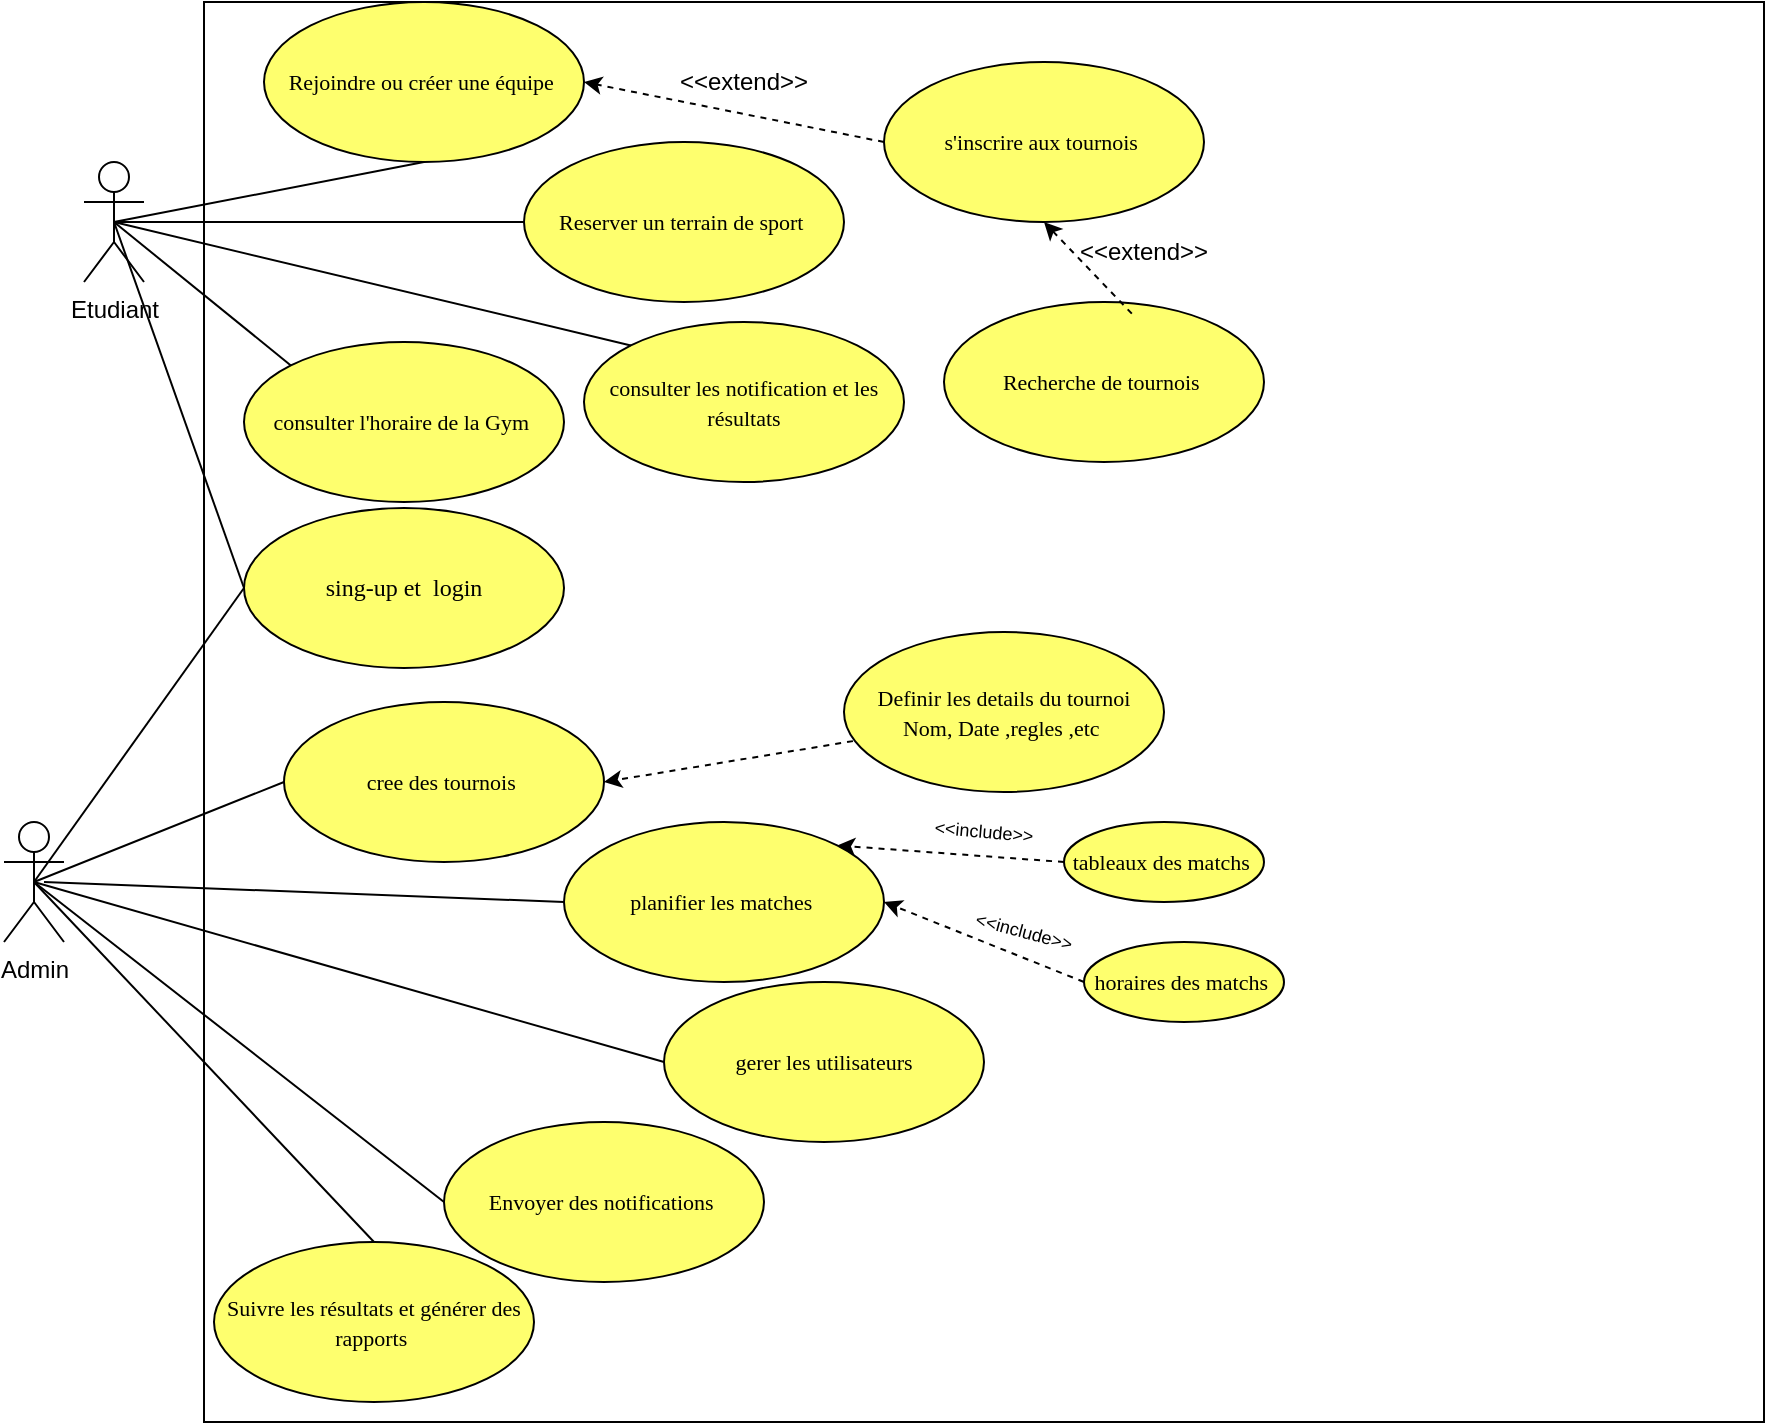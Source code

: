 <mxfile version="26.2.8">
  <diagram name="Page-1" id="tiOms8ojayN8P2vqhsEq">
    <mxGraphModel dx="620" dy="1020" grid="1" gridSize="10" guides="1" tooltips="1" connect="1" arrows="1" fold="1" page="1" pageScale="1" pageWidth="850" pageHeight="1100" math="0" shadow="0">
      <root>
        <mxCell id="0" />
        <mxCell id="1" parent="0" />
        <mxCell id="LGXMGJKiU1Zz_yJa5Haz-1" value="Etudiant" style="shape=umlActor;verticalLabelPosition=bottom;verticalAlign=top;html=1;outlineConnect=0;" vertex="1" parent="1">
          <mxGeometry x="200" y="180" width="30" height="60" as="geometry" />
        </mxCell>
        <mxCell id="LGXMGJKiU1Zz_yJa5Haz-3" value="Admin" style="shape=umlActor;verticalLabelPosition=bottom;verticalAlign=top;html=1;outlineConnect=0;" vertex="1" parent="1">
          <mxGeometry x="160" y="510" width="30" height="60" as="geometry" />
        </mxCell>
        <mxCell id="LGXMGJKiU1Zz_yJa5Haz-6" value="" style="rounded=0;whiteSpace=wrap;html=1;fillColor=none;" vertex="1" parent="1">
          <mxGeometry x="260" y="100" width="780" height="710" as="geometry" />
        </mxCell>
        <mxCell id="LGXMGJKiU1Zz_yJa5Haz-7" value="&lt;font style=&quot;font-size: 11px;&quot; face=&quot;Georgia&quot;&gt;s&#39;inscrire aux tournois&amp;nbsp;&lt;/font&gt;" style="ellipse;whiteSpace=wrap;html=1;fillColor=#FEFF6E;" vertex="1" parent="1">
          <mxGeometry x="600" y="130" width="160" height="80" as="geometry" />
        </mxCell>
        <mxCell id="LGXMGJKiU1Zz_yJa5Haz-9" value="&lt;font style=&quot;font-size: 11px;&quot; face=&quot;Georgia&quot;&gt;Rejoindre ou créer une équipe&amp;nbsp;&lt;/font&gt;" style="ellipse;whiteSpace=wrap;html=1;fillColor=#FEFF6E;" vertex="1" parent="1">
          <mxGeometry x="290" y="100" width="160" height="80" as="geometry" />
        </mxCell>
        <mxCell id="LGXMGJKiU1Zz_yJa5Haz-10" value="&lt;font face=&quot;Georgia&quot;&gt;&lt;span style=&quot;font-size: 11px;&quot;&gt;Reserver un terrain de sport&amp;nbsp;&lt;/span&gt;&lt;/font&gt;" style="ellipse;whiteSpace=wrap;html=1;fillColor=#FEFF6E;" vertex="1" parent="1">
          <mxGeometry x="420" y="170" width="160" height="80" as="geometry" />
        </mxCell>
        <mxCell id="LGXMGJKiU1Zz_yJa5Haz-11" value="&lt;font face=&quot;Georgia&quot;&gt;sing-up et&amp;nbsp; login&lt;/font&gt;" style="ellipse;whiteSpace=wrap;html=1;fillColor=#FEFF6E;" vertex="1" parent="1">
          <mxGeometry x="280" y="353" width="160" height="80" as="geometry" />
        </mxCell>
        <mxCell id="LGXMGJKiU1Zz_yJa5Haz-12" value="&lt;font face=&quot;Georgia&quot;&gt;&lt;span style=&quot;font-size: 11px;&quot;&gt;consulter les notification et les résultats&lt;/span&gt;&lt;/font&gt;" style="ellipse;whiteSpace=wrap;html=1;fillColor=#FEFF6E;" vertex="1" parent="1">
          <mxGeometry x="450" y="260" width="160" height="80" as="geometry" />
        </mxCell>
        <mxCell id="LGXMGJKiU1Zz_yJa5Haz-14" value="&lt;font face=&quot;Georgia&quot;&gt;&lt;span style=&quot;font-size: 11px;&quot;&gt;consulter l&#39;horaire de la Gym&amp;nbsp;&lt;/span&gt;&lt;/font&gt;" style="ellipse;whiteSpace=wrap;html=1;fillColor=#FEFF6E;" vertex="1" parent="1">
          <mxGeometry x="280" y="270" width="160" height="80" as="geometry" />
        </mxCell>
        <mxCell id="LGXMGJKiU1Zz_yJa5Haz-16" value="&lt;font face=&quot;Georgia&quot;&gt;&lt;span style=&quot;font-size: 11px;&quot;&gt;cree des tournois&amp;nbsp;&lt;/span&gt;&lt;/font&gt;" style="ellipse;whiteSpace=wrap;html=1;fillColor=#FEFF6E;" vertex="1" parent="1">
          <mxGeometry x="300" y="450" width="160" height="80" as="geometry" />
        </mxCell>
        <mxCell id="LGXMGJKiU1Zz_yJa5Haz-17" value="&lt;font face=&quot;Georgia&quot;&gt;&lt;span style=&quot;font-size: 11px;&quot;&gt;planifier les matches&amp;nbsp;&lt;/span&gt;&lt;/font&gt;" style="ellipse;whiteSpace=wrap;html=1;fillColor=#FEFF6E;" vertex="1" parent="1">
          <mxGeometry x="440" y="510" width="160" height="80" as="geometry" />
        </mxCell>
        <mxCell id="LGXMGJKiU1Zz_yJa5Haz-18" value="&lt;font face=&quot;Georgia&quot;&gt;&lt;span style=&quot;font-size: 11px;&quot;&gt;gerer les utilisateurs&lt;/span&gt;&lt;/font&gt;" style="ellipse;whiteSpace=wrap;html=1;fillColor=#FEFF6E;" vertex="1" parent="1">
          <mxGeometry x="490" y="590" width="160" height="80" as="geometry" />
        </mxCell>
        <mxCell id="LGXMGJKiU1Zz_yJa5Haz-19" value="&lt;font face=&quot;Georgia&quot;&gt;&lt;span style=&quot;font-size: 11px;&quot;&gt;Envoyer des notifications&amp;nbsp;&lt;/span&gt;&lt;/font&gt;" style="ellipse;whiteSpace=wrap;html=1;fillColor=#FEFF6E;" vertex="1" parent="1">
          <mxGeometry x="380" y="660" width="160" height="80" as="geometry" />
        </mxCell>
        <mxCell id="LGXMGJKiU1Zz_yJa5Haz-20" value="&lt;font face=&quot;Georgia&quot;&gt;&lt;span style=&quot;font-size: 11px;&quot;&gt;Suivre les résultats et générer des rapports&amp;nbsp;&lt;/span&gt;&lt;/font&gt;" style="ellipse;whiteSpace=wrap;html=1;fillColor=#FEFF6E;" vertex="1" parent="1">
          <mxGeometry x="265" y="720" width="160" height="80" as="geometry" />
        </mxCell>
        <mxCell id="LGXMGJKiU1Zz_yJa5Haz-22" value="" style="endArrow=none;html=1;rounded=0;entryX=0.5;entryY=1;entryDx=0;entryDy=0;exitX=0.5;exitY=0.5;exitDx=0;exitDy=0;exitPerimeter=0;" edge="1" parent="1" source="LGXMGJKiU1Zz_yJa5Haz-1" target="LGXMGJKiU1Zz_yJa5Haz-9">
          <mxGeometry width="50" height="50" relative="1" as="geometry">
            <mxPoint x="200" y="320" as="sourcePoint" />
            <mxPoint x="250" y="270" as="targetPoint" />
          </mxGeometry>
        </mxCell>
        <mxCell id="LGXMGJKiU1Zz_yJa5Haz-23" value="" style="endArrow=none;html=1;rounded=0;entryX=0;entryY=0.5;entryDx=0;entryDy=0;exitX=0.5;exitY=0.5;exitDx=0;exitDy=0;exitPerimeter=0;" edge="1" parent="1" source="LGXMGJKiU1Zz_yJa5Haz-1" target="LGXMGJKiU1Zz_yJa5Haz-10">
          <mxGeometry width="50" height="50" relative="1" as="geometry">
            <mxPoint x="225" y="220" as="sourcePoint" />
            <mxPoint x="380" y="190" as="targetPoint" />
          </mxGeometry>
        </mxCell>
        <mxCell id="LGXMGJKiU1Zz_yJa5Haz-24" value="" style="endArrow=none;html=1;rounded=0;entryX=0;entryY=0;entryDx=0;entryDy=0;exitX=0.5;exitY=0.5;exitDx=0;exitDy=0;exitPerimeter=0;" edge="1" parent="1" source="LGXMGJKiU1Zz_yJa5Haz-1" target="LGXMGJKiU1Zz_yJa5Haz-12">
          <mxGeometry width="50" height="50" relative="1" as="geometry">
            <mxPoint x="225" y="220" as="sourcePoint" />
            <mxPoint x="430" y="220" as="targetPoint" />
          </mxGeometry>
        </mxCell>
        <mxCell id="LGXMGJKiU1Zz_yJa5Haz-25" value="" style="endArrow=none;html=1;rounded=0;entryX=0;entryY=0;entryDx=0;entryDy=0;exitX=0.5;exitY=0.5;exitDx=0;exitDy=0;exitPerimeter=0;" edge="1" parent="1" source="LGXMGJKiU1Zz_yJa5Haz-1" target="LGXMGJKiU1Zz_yJa5Haz-14">
          <mxGeometry width="50" height="50" relative="1" as="geometry">
            <mxPoint x="225" y="220" as="sourcePoint" />
            <mxPoint x="483" y="282" as="targetPoint" />
          </mxGeometry>
        </mxCell>
        <mxCell id="LGXMGJKiU1Zz_yJa5Haz-26" value="" style="endArrow=none;html=1;rounded=0;entryX=0;entryY=0.5;entryDx=0;entryDy=0;exitX=0.5;exitY=0.5;exitDx=0;exitDy=0;exitPerimeter=0;" edge="1" parent="1" source="LGXMGJKiU1Zz_yJa5Haz-1" target="LGXMGJKiU1Zz_yJa5Haz-11">
          <mxGeometry width="50" height="50" relative="1" as="geometry">
            <mxPoint x="225" y="220" as="sourcePoint" />
            <mxPoint x="313" y="292" as="targetPoint" />
          </mxGeometry>
        </mxCell>
        <mxCell id="LGXMGJKiU1Zz_yJa5Haz-28" value="" style="endArrow=none;html=1;rounded=0;exitX=0.5;exitY=0.5;exitDx=0;exitDy=0;exitPerimeter=0;entryX=0;entryY=0.5;entryDx=0;entryDy=0;" edge="1" parent="1" source="LGXMGJKiU1Zz_yJa5Haz-3" target="LGXMGJKiU1Zz_yJa5Haz-11">
          <mxGeometry width="50" height="50" relative="1" as="geometry">
            <mxPoint x="192" y="514" as="sourcePoint" />
            <mxPoint x="280" y="586" as="targetPoint" />
          </mxGeometry>
        </mxCell>
        <mxCell id="LGXMGJKiU1Zz_yJa5Haz-29" value="" style="endArrow=none;html=1;rounded=0;exitX=0.5;exitY=0.5;exitDx=0;exitDy=0;exitPerimeter=0;entryX=0;entryY=0.5;entryDx=0;entryDy=0;" edge="1" parent="1" source="LGXMGJKiU1Zz_yJa5Haz-3" target="LGXMGJKiU1Zz_yJa5Haz-16">
          <mxGeometry width="50" height="50" relative="1" as="geometry">
            <mxPoint x="185" y="550" as="sourcePoint" />
            <mxPoint x="290" y="403" as="targetPoint" />
          </mxGeometry>
        </mxCell>
        <mxCell id="LGXMGJKiU1Zz_yJa5Haz-30" value="" style="endArrow=none;html=1;rounded=0;entryX=0;entryY=0.5;entryDx=0;entryDy=0;" edge="1" parent="1" target="LGXMGJKiU1Zz_yJa5Haz-17">
          <mxGeometry width="50" height="50" relative="1" as="geometry">
            <mxPoint x="180" y="540" as="sourcePoint" />
            <mxPoint x="310" y="500" as="targetPoint" />
          </mxGeometry>
        </mxCell>
        <mxCell id="LGXMGJKiU1Zz_yJa5Haz-31" value="" style="endArrow=none;html=1;rounded=0;entryX=0;entryY=0.5;entryDx=0;entryDy=0;exitX=0.5;exitY=0.5;exitDx=0;exitDy=0;exitPerimeter=0;" edge="1" parent="1" source="LGXMGJKiU1Zz_yJa5Haz-3" target="LGXMGJKiU1Zz_yJa5Haz-18">
          <mxGeometry width="50" height="50" relative="1" as="geometry">
            <mxPoint x="190" y="550" as="sourcePoint" />
            <mxPoint x="450" y="560" as="targetPoint" />
          </mxGeometry>
        </mxCell>
        <mxCell id="LGXMGJKiU1Zz_yJa5Haz-32" value="" style="endArrow=none;html=1;rounded=0;entryX=0;entryY=0.5;entryDx=0;entryDy=0;exitX=0.5;exitY=0.5;exitDx=0;exitDy=0;exitPerimeter=0;" edge="1" parent="1" source="LGXMGJKiU1Zz_yJa5Haz-3" target="LGXMGJKiU1Zz_yJa5Haz-19">
          <mxGeometry width="50" height="50" relative="1" as="geometry">
            <mxPoint x="185" y="550" as="sourcePoint" />
            <mxPoint x="500" y="640" as="targetPoint" />
          </mxGeometry>
        </mxCell>
        <mxCell id="LGXMGJKiU1Zz_yJa5Haz-33" value="" style="endArrow=none;html=1;rounded=0;entryX=0.5;entryY=0;entryDx=0;entryDy=0;exitX=0.5;exitY=0.5;exitDx=0;exitDy=0;exitPerimeter=0;" edge="1" parent="1" source="LGXMGJKiU1Zz_yJa5Haz-3" target="LGXMGJKiU1Zz_yJa5Haz-20">
          <mxGeometry width="50" height="50" relative="1" as="geometry">
            <mxPoint x="185" y="550" as="sourcePoint" />
            <mxPoint x="390" y="710" as="targetPoint" />
          </mxGeometry>
        </mxCell>
        <mxCell id="LGXMGJKiU1Zz_yJa5Haz-34" value="" style="endArrow=classic;html=1;rounded=0;entryX=1;entryY=0.5;entryDx=0;entryDy=0;exitX=0;exitY=0.5;exitDx=0;exitDy=0;dashed=1;" edge="1" parent="1" source="LGXMGJKiU1Zz_yJa5Haz-7" target="LGXMGJKiU1Zz_yJa5Haz-9">
          <mxGeometry width="50" height="50" relative="1" as="geometry">
            <mxPoint x="530" y="400" as="sourcePoint" />
            <mxPoint x="580" y="350" as="targetPoint" />
          </mxGeometry>
        </mxCell>
        <mxCell id="LGXMGJKiU1Zz_yJa5Haz-35" value="&amp;lt;&amp;lt;extend&amp;gt;&amp;gt;" style="text;html=1;align=center;verticalAlign=middle;whiteSpace=wrap;rounded=0;" vertex="1" parent="1">
          <mxGeometry x="700" y="210" width="60" height="30" as="geometry" />
        </mxCell>
        <mxCell id="LGXMGJKiU1Zz_yJa5Haz-36" value="&lt;font style=&quot;font-size: 11px;&quot; face=&quot;Georgia&quot;&gt;Definir les details du tournoi&lt;/font&gt;&lt;div&gt;&lt;font style=&quot;font-size: 11px;&quot; face=&quot;Georgia&quot;&gt;Nom, Date ,regles ,etc&amp;nbsp;&lt;/font&gt;&lt;/div&gt;" style="ellipse;whiteSpace=wrap;html=1;fillColor=#FEFF6E;" vertex="1" parent="1">
          <mxGeometry x="580" y="415" width="160" height="80" as="geometry" />
        </mxCell>
        <mxCell id="LGXMGJKiU1Zz_yJa5Haz-37" value="&amp;lt;&amp;lt;include&amp;gt;&amp;gt;" style="text;html=1;align=center;verticalAlign=middle;whiteSpace=wrap;rounded=0;rotation=15;fontSize=9;" vertex="1" parent="1">
          <mxGeometry x="650" y="550" width="40" height="30" as="geometry" />
        </mxCell>
        <mxCell id="LGXMGJKiU1Zz_yJa5Haz-39" value="" style="endArrow=classic;startArrow=none;html=1;rounded=0;exitX=0.028;exitY=0.682;exitDx=0;exitDy=0;exitPerimeter=0;entryX=1;entryY=0.5;entryDx=0;entryDy=0;dashed=1;startFill=0;endFill=1;" edge="1" parent="1" source="LGXMGJKiU1Zz_yJa5Haz-36" target="LGXMGJKiU1Zz_yJa5Haz-16">
          <mxGeometry width="50" height="50" relative="1" as="geometry">
            <mxPoint x="490" y="350" as="sourcePoint" />
            <mxPoint x="540" y="300" as="targetPoint" />
          </mxGeometry>
        </mxCell>
        <mxCell id="LGXMGJKiU1Zz_yJa5Haz-41" value="&lt;font face=&quot;Georgia&quot;&gt;&lt;span style=&quot;font-size: 11px;&quot;&gt;tableaux des matchs&amp;nbsp;&lt;/span&gt;&lt;/font&gt;" style="ellipse;whiteSpace=wrap;html=1;fillColor=#FEFF6E;" vertex="1" parent="1">
          <mxGeometry x="690" y="510" width="100" height="40" as="geometry" />
        </mxCell>
        <mxCell id="LGXMGJKiU1Zz_yJa5Haz-42" value="&lt;font face=&quot;Georgia&quot;&gt;&lt;span style=&quot;font-size: 11px;&quot;&gt;horaires des matchs&amp;nbsp;&lt;/span&gt;&lt;/font&gt;" style="ellipse;whiteSpace=wrap;html=1;fillColor=#FEFF6E;" vertex="1" parent="1">
          <mxGeometry x="700" y="570" width="100" height="40" as="geometry" />
        </mxCell>
        <mxCell id="LGXMGJKiU1Zz_yJa5Haz-43" value="" style="endArrow=classic;startArrow=none;html=1;rounded=0;exitX=0;exitY=0.5;exitDx=0;exitDy=0;entryX=1;entryY=0;entryDx=0;entryDy=0;dashed=1;startFill=0;endFill=1;" edge="1" parent="1" source="LGXMGJKiU1Zz_yJa5Haz-41" target="LGXMGJKiU1Zz_yJa5Haz-17">
          <mxGeometry width="50" height="50" relative="1" as="geometry">
            <mxPoint x="594" y="480" as="sourcePoint" />
            <mxPoint x="470" y="500" as="targetPoint" />
          </mxGeometry>
        </mxCell>
        <mxCell id="LGXMGJKiU1Zz_yJa5Haz-44" value="" style="endArrow=classic;startArrow=none;html=1;rounded=0;exitX=0;exitY=0.5;exitDx=0;exitDy=0;entryX=1;entryY=0.5;entryDx=0;entryDy=0;dashed=1;startFill=0;endFill=1;" edge="1" parent="1" source="LGXMGJKiU1Zz_yJa5Haz-42" target="LGXMGJKiU1Zz_yJa5Haz-17">
          <mxGeometry width="50" height="50" relative="1" as="geometry">
            <mxPoint x="700" y="540" as="sourcePoint" />
            <mxPoint x="610" y="560" as="targetPoint" />
          </mxGeometry>
        </mxCell>
        <mxCell id="LGXMGJKiU1Zz_yJa5Haz-48" value="&amp;lt;&amp;lt;include&amp;gt;&amp;gt;" style="text;html=1;align=center;verticalAlign=middle;whiteSpace=wrap;rounded=0;rotation=5;fontSize=9;" vertex="1" parent="1">
          <mxGeometry x="630" y="500" width="40" height="30" as="geometry" />
        </mxCell>
        <mxCell id="LGXMGJKiU1Zz_yJa5Haz-50" value="&lt;font style=&quot;font-size: 11px;&quot; face=&quot;Georgia&quot;&gt;Recherche de tournois&amp;nbsp;&lt;/font&gt;" style="ellipse;whiteSpace=wrap;html=1;fillColor=#FEFF6E;" vertex="1" parent="1">
          <mxGeometry x="630" y="250" width="160" height="80" as="geometry" />
        </mxCell>
        <mxCell id="LGXMGJKiU1Zz_yJa5Haz-51" value="" style="endArrow=classic;html=1;rounded=0;entryX=0.5;entryY=1;entryDx=0;entryDy=0;exitX=0.587;exitY=0.073;exitDx=0;exitDy=0;dashed=1;exitPerimeter=0;" edge="1" parent="1" source="LGXMGJKiU1Zz_yJa5Haz-50" target="LGXMGJKiU1Zz_yJa5Haz-7">
          <mxGeometry width="50" height="50" relative="1" as="geometry">
            <mxPoint x="610" y="180" as="sourcePoint" />
            <mxPoint x="460" y="150" as="targetPoint" />
          </mxGeometry>
        </mxCell>
        <mxCell id="LGXMGJKiU1Zz_yJa5Haz-52" value="&amp;lt;&amp;lt;extend&amp;gt;&amp;gt;" style="text;html=1;align=center;verticalAlign=middle;whiteSpace=wrap;rounded=0;" vertex="1" parent="1">
          <mxGeometry x="500" y="125" width="60" height="30" as="geometry" />
        </mxCell>
      </root>
    </mxGraphModel>
  </diagram>
</mxfile>
